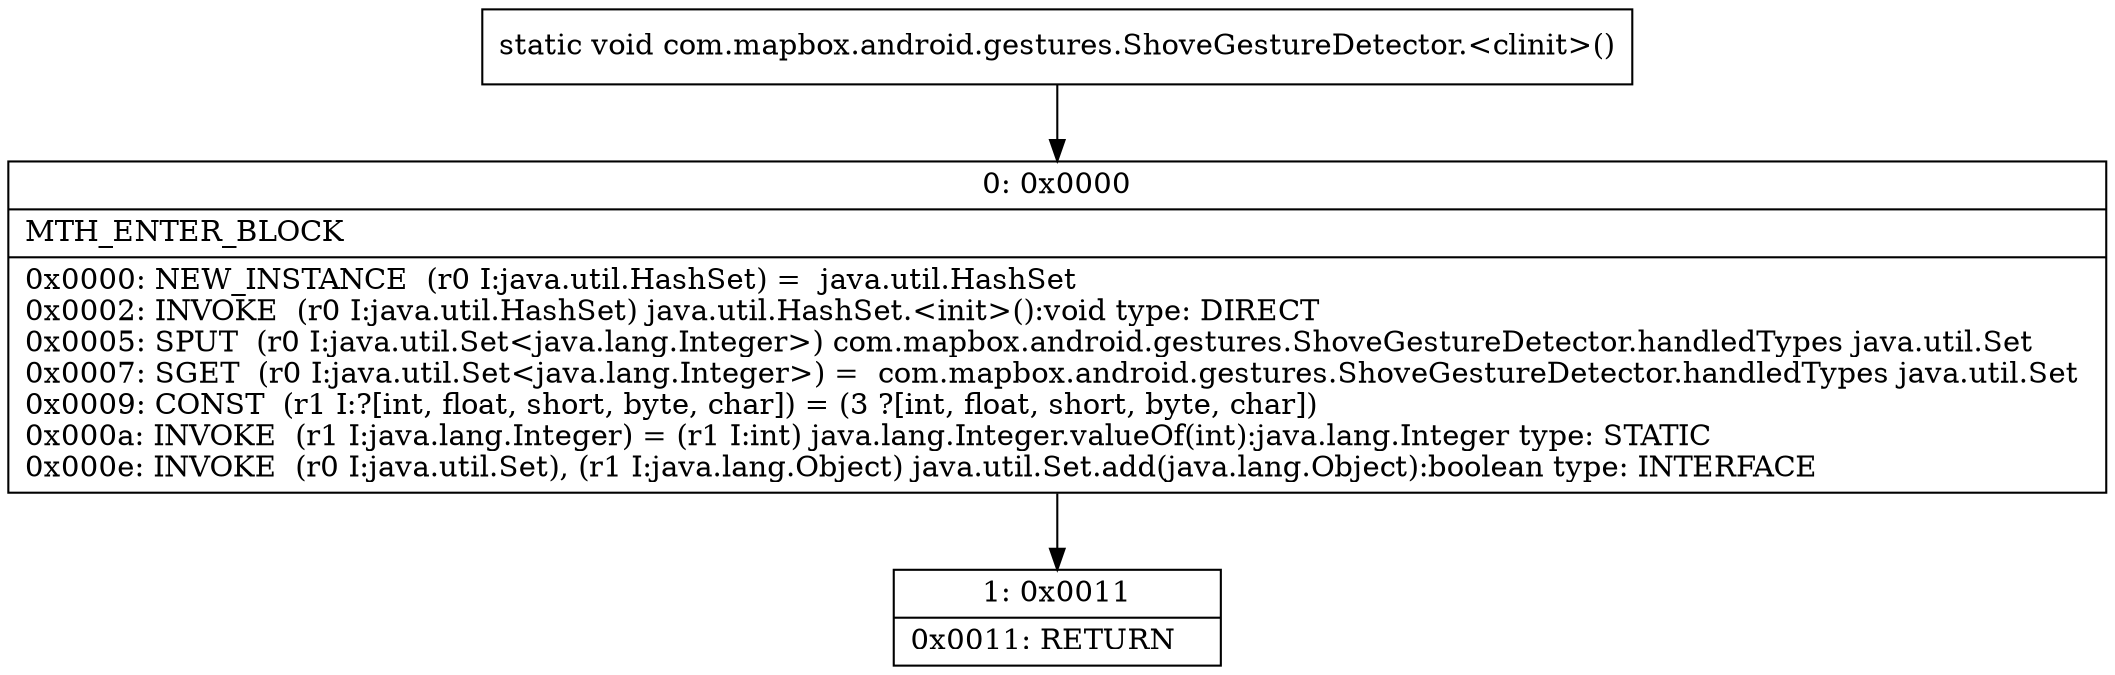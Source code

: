 digraph "CFG forcom.mapbox.android.gestures.ShoveGestureDetector.\<clinit\>()V" {
Node_0 [shape=record,label="{0\:\ 0x0000|MTH_ENTER_BLOCK\l|0x0000: NEW_INSTANCE  (r0 I:java.util.HashSet) =  java.util.HashSet \l0x0002: INVOKE  (r0 I:java.util.HashSet) java.util.HashSet.\<init\>():void type: DIRECT \l0x0005: SPUT  (r0 I:java.util.Set\<java.lang.Integer\>) com.mapbox.android.gestures.ShoveGestureDetector.handledTypes java.util.Set \l0x0007: SGET  (r0 I:java.util.Set\<java.lang.Integer\>) =  com.mapbox.android.gestures.ShoveGestureDetector.handledTypes java.util.Set \l0x0009: CONST  (r1 I:?[int, float, short, byte, char]) = (3 ?[int, float, short, byte, char]) \l0x000a: INVOKE  (r1 I:java.lang.Integer) = (r1 I:int) java.lang.Integer.valueOf(int):java.lang.Integer type: STATIC \l0x000e: INVOKE  (r0 I:java.util.Set), (r1 I:java.lang.Object) java.util.Set.add(java.lang.Object):boolean type: INTERFACE \l}"];
Node_1 [shape=record,label="{1\:\ 0x0011|0x0011: RETURN   \l}"];
MethodNode[shape=record,label="{static void com.mapbox.android.gestures.ShoveGestureDetector.\<clinit\>() }"];
MethodNode -> Node_0;
Node_0 -> Node_1;
}

